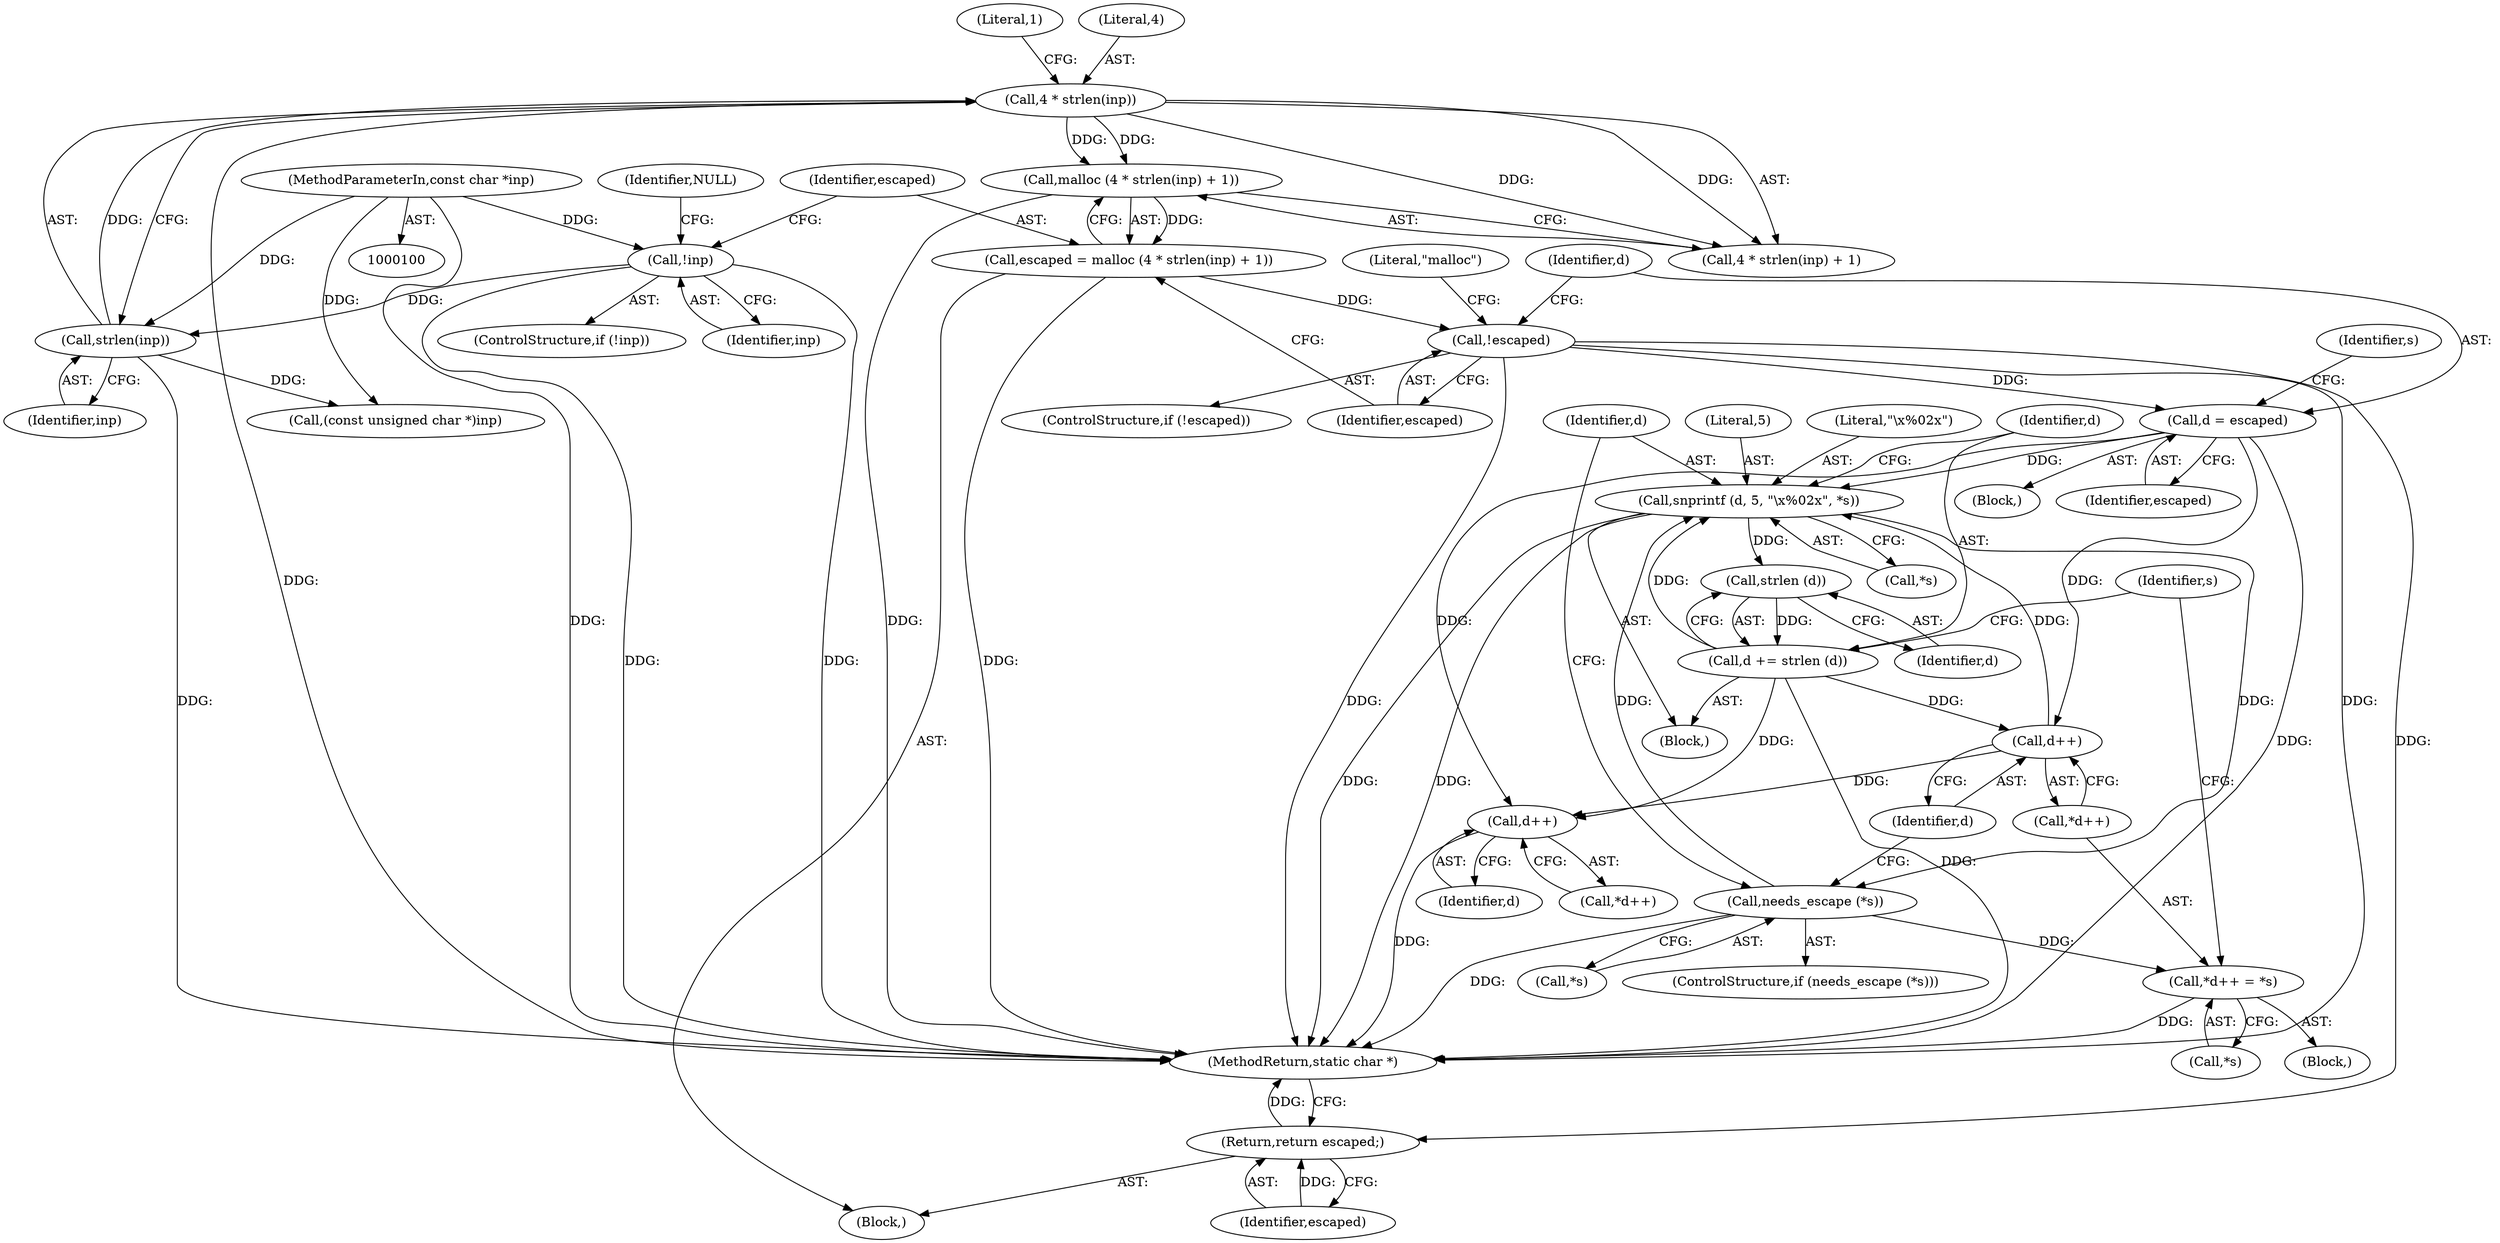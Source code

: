 digraph "0_boa_e139b87835994d007fbd64eead6c1455d7b8cf4e_2@API" {
"1000114" [label="(Call,malloc (4 * strlen(inp) + 1))"];
"1000116" [label="(Call,4 * strlen(inp))"];
"1000118" [label="(Call,strlen(inp))"];
"1000107" [label="(Call,!inp)"];
"1000101" [label="(MethodParameterIn,const char *inp)"];
"1000112" [label="(Call,escaped = malloc (4 * strlen(inp) + 1))"];
"1000122" [label="(Call,!escaped)"];
"1000131" [label="(Call,d = escaped)"];
"1000149" [label="(Call,snprintf (d, 5, \"\\x%02x\", *s))"];
"1000145" [label="(Call,needs_escape (*s))"];
"1000161" [label="(Call,*d++ = *s)"];
"1000157" [label="(Call,strlen (d))"];
"1000155" [label="(Call,d += strlen (d))"];
"1000163" [label="(Call,d++)"];
"1000169" [label="(Call,d++)"];
"1000172" [label="(Return,return escaped;)"];
"1000150" [label="(Identifier,d)"];
"1000120" [label="(Literal,1)"];
"1000149" [label="(Call,snprintf (d, 5, \"\\x%02x\", *s))"];
"1000102" [label="(Block,)"];
"1000121" [label="(ControlStructure,if (!escaped))"];
"1000151" [label="(Literal,5)"];
"1000126" [label="(Literal,\"malloc\")"];
"1000160" [label="(Block,)"];
"1000153" [label="(Call,*s)"];
"1000146" [label="(Call,*s)"];
"1000162" [label="(Call,*d++)"];
"1000156" [label="(Identifier,d)"];
"1000165" [label="(Call,*s)"];
"1000122" [label="(Call,!escaped)"];
"1000164" [label="(Identifier,d)"];
"1000101" [label="(MethodParameterIn,const char *inp)"];
"1000152" [label="(Literal,\"\\x%02x\")"];
"1000118" [label="(Call,strlen(inp))"];
"1000144" [label="(ControlStructure,if (needs_escape (*s)))"];
"1000119" [label="(Identifier,inp)"];
"1000112" [label="(Call,escaped = malloc (4 * strlen(inp) + 1))"];
"1000157" [label="(Call,strlen (d))"];
"1000114" [label="(Call,malloc (4 * strlen(inp) + 1))"];
"1000107" [label="(Call,!inp)"];
"1000163" [label="(Call,d++)"];
"1000161" [label="(Call,*d++ = *s)"];
"1000170" [label="(Identifier,d)"];
"1000115" [label="(Call,4 * strlen(inp) + 1)"];
"1000136" [label="(Call,(const unsigned char *)inp)"];
"1000131" [label="(Call,d = escaped)"];
"1000132" [label="(Identifier,d)"];
"1000148" [label="(Block,)"];
"1000106" [label="(ControlStructure,if (!inp))"];
"1000123" [label="(Identifier,escaped)"];
"1000116" [label="(Call,4 * strlen(inp))"];
"1000133" [label="(Identifier,escaped)"];
"1000155" [label="(Call,d += strlen (d))"];
"1000158" [label="(Identifier,d)"];
"1000173" [label="(Identifier,escaped)"];
"1000111" [label="(Identifier,NULL)"];
"1000113" [label="(Identifier,escaped)"];
"1000169" [label="(Call,d++)"];
"1000145" [label="(Call,needs_escape (*s))"];
"1000108" [label="(Identifier,inp)"];
"1000172" [label="(Return,return escaped;)"];
"1000142" [label="(Identifier,s)"];
"1000135" [label="(Identifier,s)"];
"1000117" [label="(Literal,4)"];
"1000168" [label="(Call,*d++)"];
"1000174" [label="(MethodReturn,static char *)"];
"1000130" [label="(Block,)"];
"1000114" -> "1000112"  [label="AST: "];
"1000114" -> "1000115"  [label="CFG: "];
"1000115" -> "1000114"  [label="AST: "];
"1000112" -> "1000114"  [label="CFG: "];
"1000114" -> "1000174"  [label="DDG: "];
"1000114" -> "1000112"  [label="DDG: "];
"1000116" -> "1000114"  [label="DDG: "];
"1000116" -> "1000114"  [label="DDG: "];
"1000116" -> "1000115"  [label="AST: "];
"1000116" -> "1000118"  [label="CFG: "];
"1000117" -> "1000116"  [label="AST: "];
"1000118" -> "1000116"  [label="AST: "];
"1000120" -> "1000116"  [label="CFG: "];
"1000116" -> "1000174"  [label="DDG: "];
"1000116" -> "1000115"  [label="DDG: "];
"1000116" -> "1000115"  [label="DDG: "];
"1000118" -> "1000116"  [label="DDG: "];
"1000118" -> "1000119"  [label="CFG: "];
"1000119" -> "1000118"  [label="AST: "];
"1000118" -> "1000174"  [label="DDG: "];
"1000107" -> "1000118"  [label="DDG: "];
"1000101" -> "1000118"  [label="DDG: "];
"1000118" -> "1000136"  [label="DDG: "];
"1000107" -> "1000106"  [label="AST: "];
"1000107" -> "1000108"  [label="CFG: "];
"1000108" -> "1000107"  [label="AST: "];
"1000111" -> "1000107"  [label="CFG: "];
"1000113" -> "1000107"  [label="CFG: "];
"1000107" -> "1000174"  [label="DDG: "];
"1000107" -> "1000174"  [label="DDG: "];
"1000101" -> "1000107"  [label="DDG: "];
"1000101" -> "1000100"  [label="AST: "];
"1000101" -> "1000174"  [label="DDG: "];
"1000101" -> "1000136"  [label="DDG: "];
"1000112" -> "1000102"  [label="AST: "];
"1000113" -> "1000112"  [label="AST: "];
"1000123" -> "1000112"  [label="CFG: "];
"1000112" -> "1000174"  [label="DDG: "];
"1000112" -> "1000122"  [label="DDG: "];
"1000122" -> "1000121"  [label="AST: "];
"1000122" -> "1000123"  [label="CFG: "];
"1000123" -> "1000122"  [label="AST: "];
"1000126" -> "1000122"  [label="CFG: "];
"1000132" -> "1000122"  [label="CFG: "];
"1000122" -> "1000174"  [label="DDG: "];
"1000122" -> "1000174"  [label="DDG: "];
"1000122" -> "1000131"  [label="DDG: "];
"1000122" -> "1000172"  [label="DDG: "];
"1000131" -> "1000130"  [label="AST: "];
"1000131" -> "1000133"  [label="CFG: "];
"1000132" -> "1000131"  [label="AST: "];
"1000133" -> "1000131"  [label="AST: "];
"1000135" -> "1000131"  [label="CFG: "];
"1000131" -> "1000174"  [label="DDG: "];
"1000131" -> "1000149"  [label="DDG: "];
"1000131" -> "1000163"  [label="DDG: "];
"1000131" -> "1000169"  [label="DDG: "];
"1000149" -> "1000148"  [label="AST: "];
"1000149" -> "1000153"  [label="CFG: "];
"1000150" -> "1000149"  [label="AST: "];
"1000151" -> "1000149"  [label="AST: "];
"1000152" -> "1000149"  [label="AST: "];
"1000153" -> "1000149"  [label="AST: "];
"1000156" -> "1000149"  [label="CFG: "];
"1000149" -> "1000174"  [label="DDG: "];
"1000149" -> "1000174"  [label="DDG: "];
"1000149" -> "1000145"  [label="DDG: "];
"1000163" -> "1000149"  [label="DDG: "];
"1000155" -> "1000149"  [label="DDG: "];
"1000145" -> "1000149"  [label="DDG: "];
"1000149" -> "1000157"  [label="DDG: "];
"1000145" -> "1000144"  [label="AST: "];
"1000145" -> "1000146"  [label="CFG: "];
"1000146" -> "1000145"  [label="AST: "];
"1000150" -> "1000145"  [label="CFG: "];
"1000164" -> "1000145"  [label="CFG: "];
"1000145" -> "1000174"  [label="DDG: "];
"1000145" -> "1000161"  [label="DDG: "];
"1000161" -> "1000160"  [label="AST: "];
"1000161" -> "1000165"  [label="CFG: "];
"1000162" -> "1000161"  [label="AST: "];
"1000165" -> "1000161"  [label="AST: "];
"1000142" -> "1000161"  [label="CFG: "];
"1000161" -> "1000174"  [label="DDG: "];
"1000157" -> "1000155"  [label="AST: "];
"1000157" -> "1000158"  [label="CFG: "];
"1000158" -> "1000157"  [label="AST: "];
"1000155" -> "1000157"  [label="CFG: "];
"1000157" -> "1000155"  [label="DDG: "];
"1000155" -> "1000148"  [label="AST: "];
"1000156" -> "1000155"  [label="AST: "];
"1000142" -> "1000155"  [label="CFG: "];
"1000155" -> "1000174"  [label="DDG: "];
"1000155" -> "1000163"  [label="DDG: "];
"1000155" -> "1000169"  [label="DDG: "];
"1000163" -> "1000162"  [label="AST: "];
"1000163" -> "1000164"  [label="CFG: "];
"1000164" -> "1000163"  [label="AST: "];
"1000162" -> "1000163"  [label="CFG: "];
"1000163" -> "1000169"  [label="DDG: "];
"1000169" -> "1000168"  [label="AST: "];
"1000169" -> "1000170"  [label="CFG: "];
"1000170" -> "1000169"  [label="AST: "];
"1000168" -> "1000169"  [label="CFG: "];
"1000169" -> "1000174"  [label="DDG: "];
"1000172" -> "1000102"  [label="AST: "];
"1000172" -> "1000173"  [label="CFG: "];
"1000173" -> "1000172"  [label="AST: "];
"1000174" -> "1000172"  [label="CFG: "];
"1000172" -> "1000174"  [label="DDG: "];
"1000173" -> "1000172"  [label="DDG: "];
}
